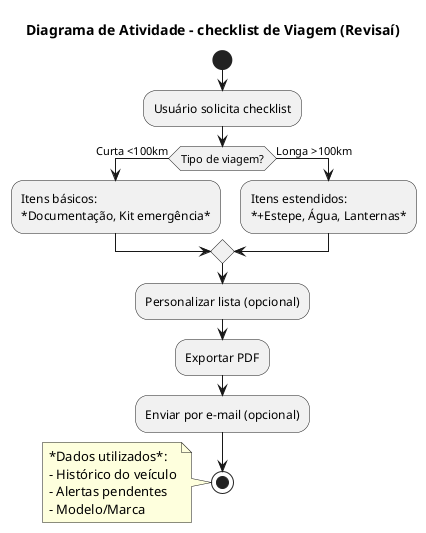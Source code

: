 @startuml
start
title Diagrama de Atividade - checklist de Viagem (Revisaí)

:Usuário solicita checklist;

if (Tipo de viagem?) then (Curta <100km)
  :Itens básicos:
  *Documentação, Kit emergência*;
else (Longa >100km)
  :Itens estendidos:
  *+Estepe, Água, Lanternas*;
endif

:Personalizar lista (opcional);
:Exportar PDF;
:Enviar por e-mail (opcional);

stop

note left
  *Dados utilizados*:
  - Histórico do veículo
  - Alertas pendentes
  - Modelo/Marca
end note
@enduml